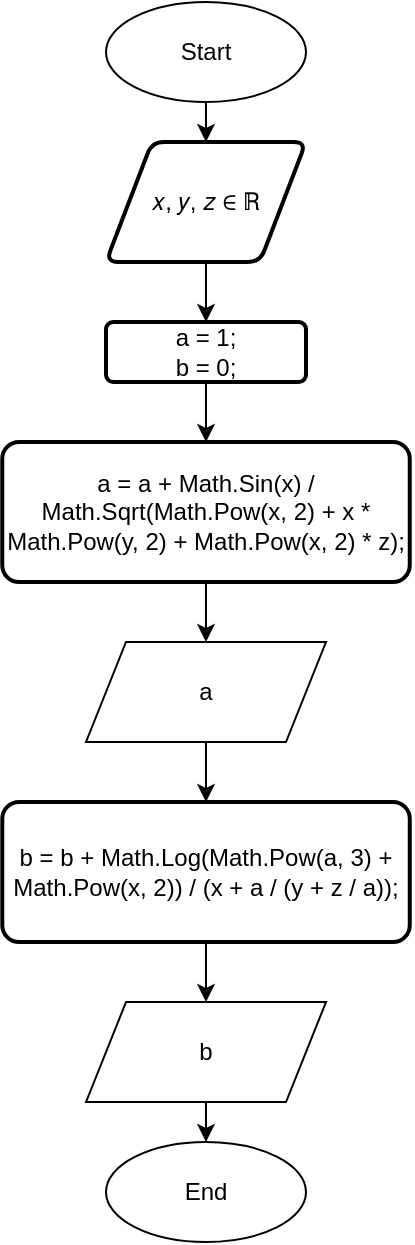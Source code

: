 <mxfile version="15.7.3" type="google"><diagram id="CgRqrL3mYH_Slreoka3z" name="Page-1"><mxGraphModel dx="1204" dy="3855" grid="1" gridSize="10" guides="1" tooltips="1" connect="1" arrows="1" fold="1" page="1" pageScale="1" pageWidth="583" pageHeight="827" math="0" shadow="0"><root><mxCell id="0"/><mxCell id="1" parent="0"/><mxCell id="bBctdwrSl-77dIH-r3DM-4" style="edgeStyle=orthogonalEdgeStyle;rounded=0;orthogonalLoop=1;jettySize=auto;html=1;" parent="1" source="bBctdwrSl-77dIH-r3DM-2" target="bBctdwrSl-77dIH-r3DM-3" edge="1"><mxGeometry relative="1" as="geometry"><mxPoint x="600" y="-2743" as="targetPoint"/></mxGeometry></mxCell><mxCell id="bBctdwrSl-77dIH-r3DM-2" value="Start" style="ellipse;whiteSpace=wrap;html=1;" parent="1" vertex="1"><mxGeometry x="540" y="-2810" width="100" height="50" as="geometry"/></mxCell><mxCell id="bBctdwrSl-77dIH-r3DM-7" value="" style="edgeStyle=orthogonalEdgeStyle;rounded=0;orthogonalLoop=1;jettySize=auto;html=1;" parent="1" source="bBctdwrSl-77dIH-r3DM-3" target="bBctdwrSl-77dIH-r3DM-6" edge="1"><mxGeometry relative="1" as="geometry"/></mxCell><mxCell id="bBctdwrSl-77dIH-r3DM-3" value="𝑥, 𝑦, 𝑧 ∈ ℝ" style="shape=parallelogram;html=1;strokeWidth=2;perimeter=parallelogramPerimeter;whiteSpace=wrap;rounded=1;arcSize=12;size=0.23;" parent="1" vertex="1"><mxGeometry x="540" y="-2740" width="100" height="60" as="geometry"/></mxCell><mxCell id="bBctdwrSl-77dIH-r3DM-9" value="" style="edgeStyle=orthogonalEdgeStyle;rounded=0;orthogonalLoop=1;jettySize=auto;html=1;" parent="1" source="bBctdwrSl-77dIH-r3DM-6" target="bBctdwrSl-77dIH-r3DM-8" edge="1"><mxGeometry relative="1" as="geometry"/></mxCell><mxCell id="bBctdwrSl-77dIH-r3DM-6" value="a = 1;&lt;br&gt;b = 0;" style="whiteSpace=wrap;html=1;rounded=1;strokeWidth=2;arcSize=12;" parent="1" vertex="1"><mxGeometry x="540" y="-2650" width="100" height="30" as="geometry"/></mxCell><mxCell id="bBctdwrSl-77dIH-r3DM-14" style="edgeStyle=orthogonalEdgeStyle;rounded=0;orthogonalLoop=1;jettySize=auto;html=1;entryX=0.5;entryY=0;entryDx=0;entryDy=0;" parent="1" source="bBctdwrSl-77dIH-r3DM-8" target="bBctdwrSl-77dIH-r3DM-13" edge="1"><mxGeometry relative="1" as="geometry"><mxPoint x="590" y="-2490" as="targetPoint"/></mxGeometry></mxCell><mxCell id="bBctdwrSl-77dIH-r3DM-8" value="a = a + Math.Sin(x) / Math.Sqrt(Math.Pow(x, 2) + x * Math.Pow(y, 2) + Math.Pow(x, 2) * z);" style="whiteSpace=wrap;html=1;rounded=1;strokeWidth=2;arcSize=12;" parent="1" vertex="1"><mxGeometry x="488.13" y="-2590" width="203.75" height="70" as="geometry"/></mxCell><mxCell id="bBctdwrSl-77dIH-r3DM-29" value="" style="edgeStyle=orthogonalEdgeStyle;rounded=0;orthogonalLoop=1;jettySize=auto;html=1;fontSize=24;" parent="1" source="bBctdwrSl-77dIH-r3DM-13" target="bBctdwrSl-77dIH-r3DM-26" edge="1"><mxGeometry relative="1" as="geometry"/></mxCell><mxCell id="bBctdwrSl-77dIH-r3DM-13" value="a" style="shape=parallelogram;perimeter=parallelogramPerimeter;whiteSpace=wrap;html=1;fixedSize=1;" parent="1" vertex="1"><mxGeometry x="530" y="-2490" width="119.99" height="50" as="geometry"/></mxCell><mxCell id="bBctdwrSl-77dIH-r3DM-31" value="" style="edgeStyle=orthogonalEdgeStyle;rounded=0;orthogonalLoop=1;jettySize=auto;html=1;fontSize=24;" parent="1" source="bBctdwrSl-77dIH-r3DM-26" target="bBctdwrSl-77dIH-r3DM-30" edge="1"><mxGeometry relative="1" as="geometry"/></mxCell><mxCell id="bBctdwrSl-77dIH-r3DM-26" value="b = b + Math.Log(Math.Pow(a, 3) + Math.Pow(x, 2)) / (x + a / (y + z / a));" style="whiteSpace=wrap;html=1;rounded=1;strokeWidth=2;arcSize=12;" parent="1" vertex="1"><mxGeometry x="488.14" y="-2410" width="203.75" height="70" as="geometry"/></mxCell><mxCell id="bBctdwrSl-77dIH-r3DM-33" value="" style="edgeStyle=orthogonalEdgeStyle;rounded=0;orthogonalLoop=1;jettySize=auto;html=1;fontSize=24;" parent="1" source="bBctdwrSl-77dIH-r3DM-30" target="bBctdwrSl-77dIH-r3DM-32" edge="1"><mxGeometry relative="1" as="geometry"/></mxCell><mxCell id="bBctdwrSl-77dIH-r3DM-30" value="b" style="shape=parallelogram;perimeter=parallelogramPerimeter;whiteSpace=wrap;html=1;fixedSize=1;" parent="1" vertex="1"><mxGeometry x="530.02" y="-2310" width="119.99" height="50" as="geometry"/></mxCell><mxCell id="bBctdwrSl-77dIH-r3DM-32" value="End" style="ellipse;whiteSpace=wrap;html=1;" parent="1" vertex="1"><mxGeometry x="540" y="-2240" width="100" height="50" as="geometry"/></mxCell></root></mxGraphModel></diagram></mxfile>